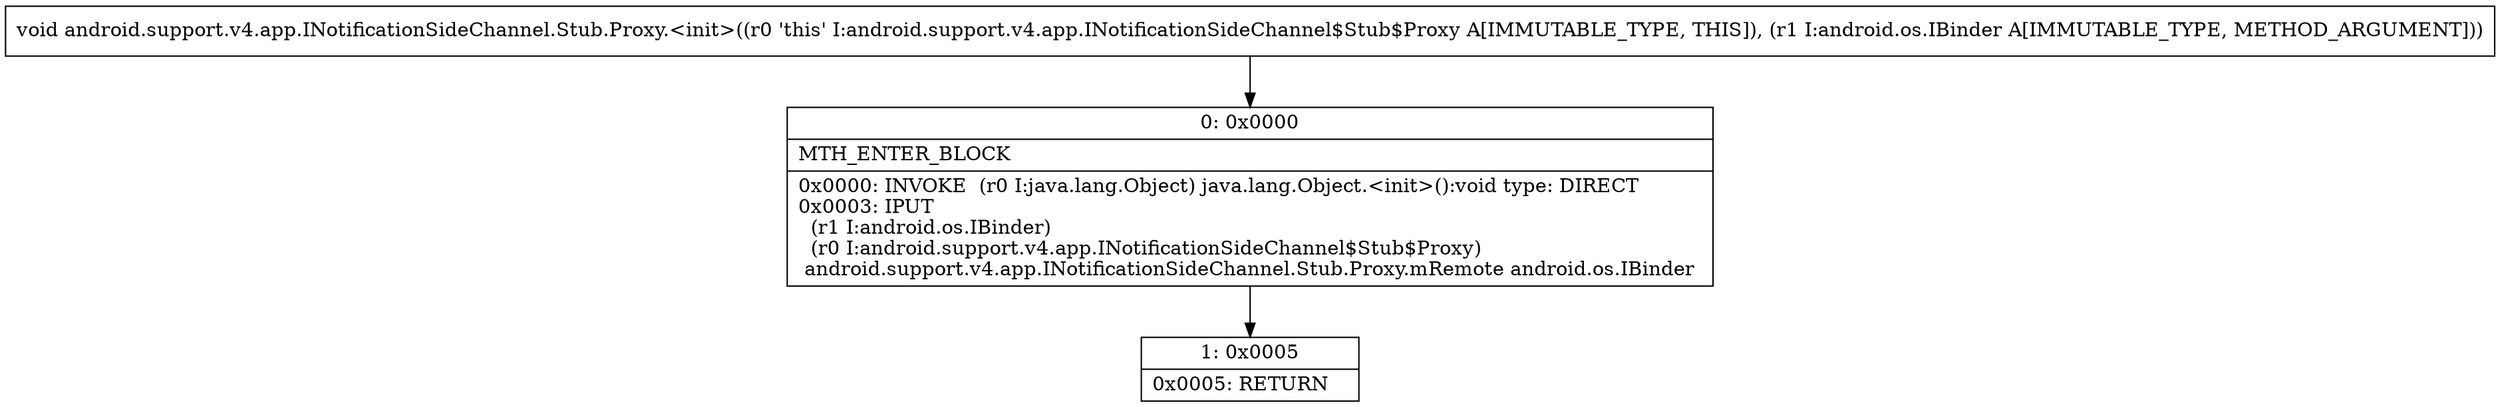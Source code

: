 digraph "CFG forandroid.support.v4.app.INotificationSideChannel.Stub.Proxy.\<init\>(Landroid\/os\/IBinder;)V" {
Node_0 [shape=record,label="{0\:\ 0x0000|MTH_ENTER_BLOCK\l|0x0000: INVOKE  (r0 I:java.lang.Object) java.lang.Object.\<init\>():void type: DIRECT \l0x0003: IPUT  \l  (r1 I:android.os.IBinder)\l  (r0 I:android.support.v4.app.INotificationSideChannel$Stub$Proxy)\l android.support.v4.app.INotificationSideChannel.Stub.Proxy.mRemote android.os.IBinder \l}"];
Node_1 [shape=record,label="{1\:\ 0x0005|0x0005: RETURN   \l}"];
MethodNode[shape=record,label="{void android.support.v4.app.INotificationSideChannel.Stub.Proxy.\<init\>((r0 'this' I:android.support.v4.app.INotificationSideChannel$Stub$Proxy A[IMMUTABLE_TYPE, THIS]), (r1 I:android.os.IBinder A[IMMUTABLE_TYPE, METHOD_ARGUMENT])) }"];
MethodNode -> Node_0;
Node_0 -> Node_1;
}

